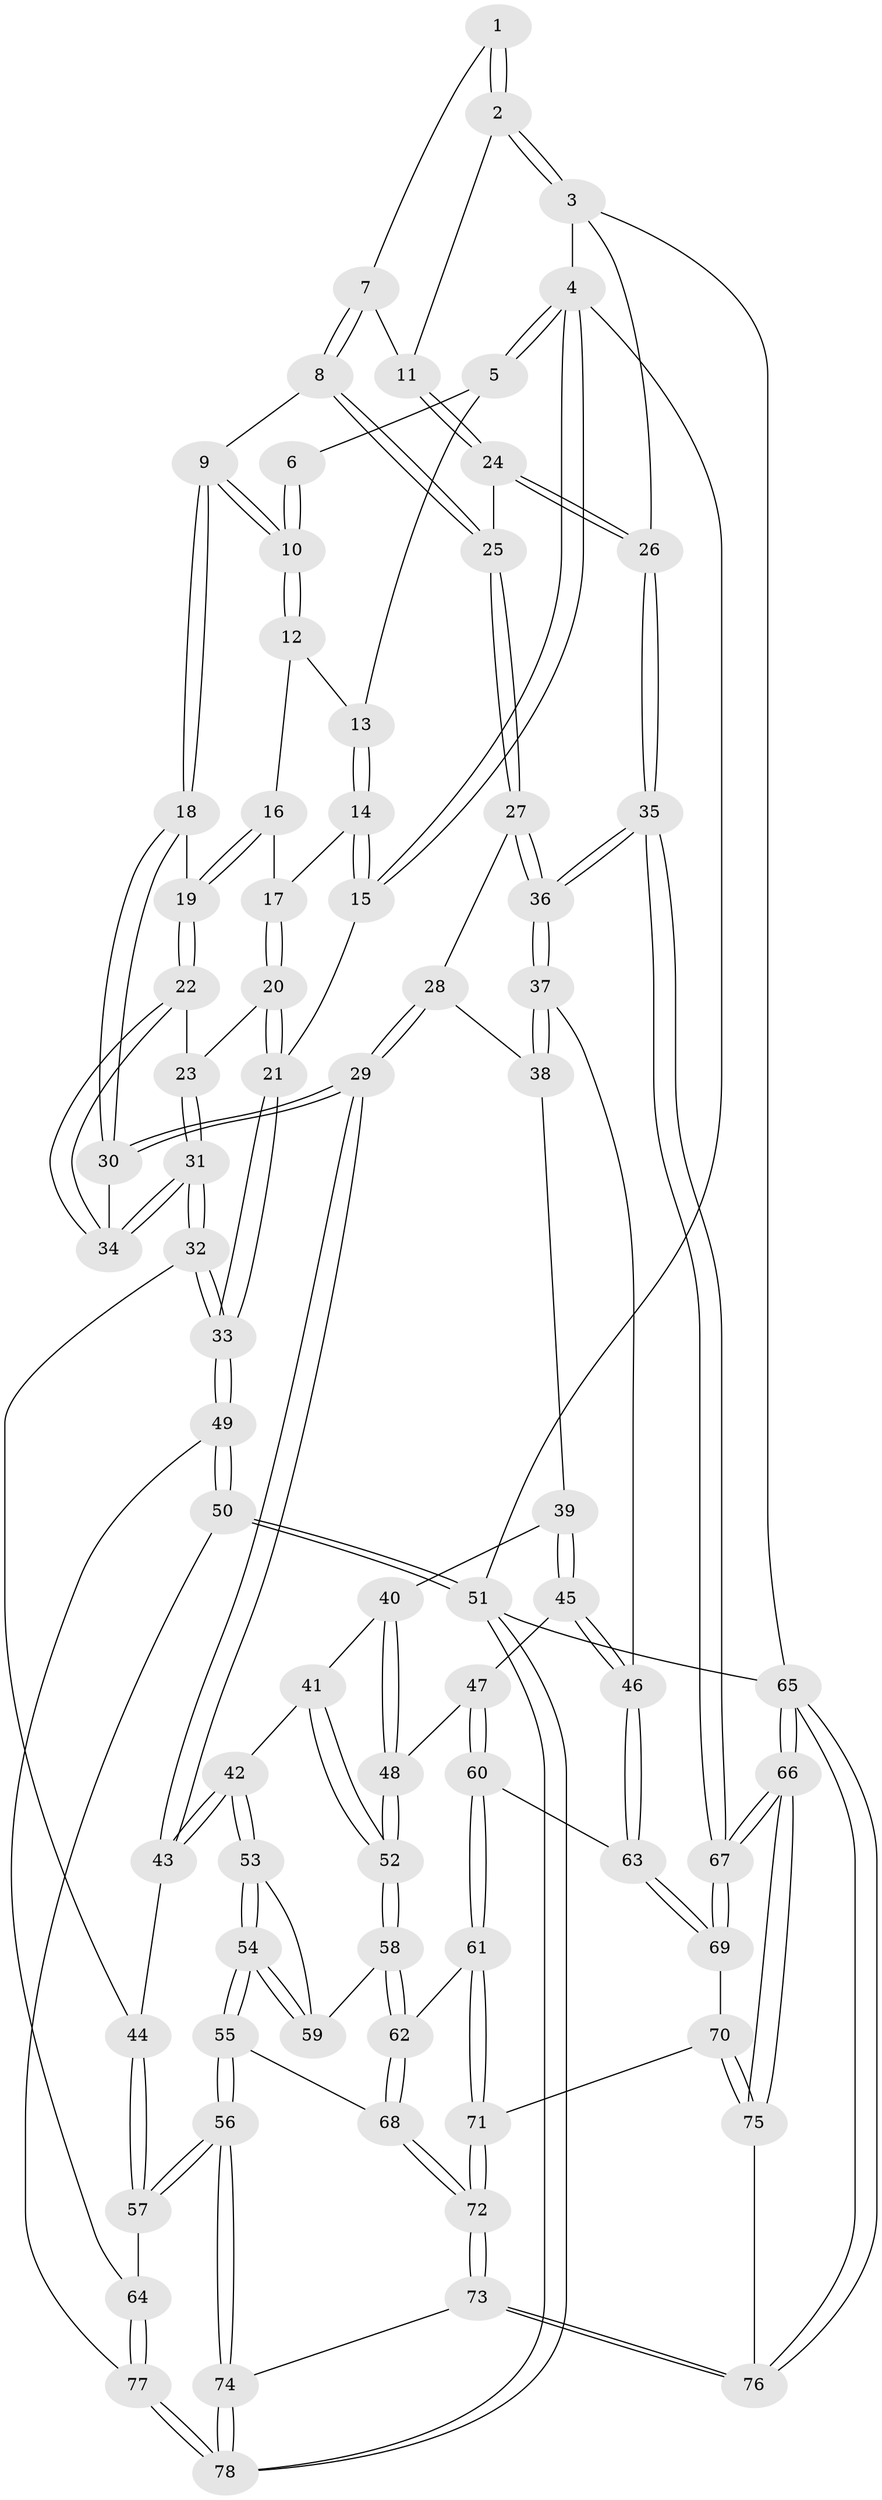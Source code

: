// coarse degree distribution, {3: 0.59375, 5: 0.03125, 4: 0.375}
// Generated by graph-tools (version 1.1) at 2025/54/03/04/25 22:54:14]
// undirected, 78 vertices, 192 edges
graph export_dot {
  node [color=gray90,style=filled];
  1 [pos="+0.5755774770636953+0"];
  2 [pos="+1+0"];
  3 [pos="+1+0"];
  4 [pos="+0+0"];
  5 [pos="+0.11234653711634728+0"];
  6 [pos="+0.41616597886161383+0"];
  7 [pos="+0.5964635728677844+0.026615454836152543"];
  8 [pos="+0.571381671518823+0.17298180890566806"];
  9 [pos="+0.4397322888923922+0.14133486540201268"];
  10 [pos="+0.42620352042517595+0.1075404007252265"];
  11 [pos="+0.8510585703201647+0.06563333930754398"];
  12 [pos="+0.24248473648879926+0.07497724144818269"];
  13 [pos="+0.13822442089974182+0"];
  14 [pos="+0.0919964285152059+0.10398236066846141"];
  15 [pos="+0+0.22550647137562269"];
  16 [pos="+0.2240304803731724+0.16221525125398392"];
  17 [pos="+0.13016765779472922+0.17678093208792123"];
  18 [pos="+0.35737672206031573+0.24286532476550238"];
  19 [pos="+0.31524800656784374+0.2503129488996126"];
  20 [pos="+0.11206249581901458+0.22836389162127851"];
  21 [pos="+0+0.3206189558479811"];
  22 [pos="+0.2699104203143003+0.29348309949829066"];
  23 [pos="+0.12565670218572716+0.24731848732510545"];
  24 [pos="+0.7400981893889609+0.22657605838637682"];
  25 [pos="+0.6941503801238059+0.25853060427492236"];
  26 [pos="+1+0.4426126267222168"];
  27 [pos="+0.6918030571836122+0.2688624840176107"];
  28 [pos="+0.673641776012216+0.30834165575655065"];
  29 [pos="+0.4915882944917011+0.4589699147521625"];
  30 [pos="+0.46183422671455265+0.4278930750073313"];
  31 [pos="+0.13708577584763493+0.48975738557933385"];
  32 [pos="+0.1285403570948173+0.5048708378078461"];
  33 [pos="+0+0.6173871692127699"];
  34 [pos="+0.22930634938506045+0.389750807352039"];
  35 [pos="+1+0.548172469996374"];
  36 [pos="+1+0.5613880509575664"];
  37 [pos="+0.969933025928989+0.5747952520637806"];
  38 [pos="+0.717073875590871+0.41984087863667585"];
  39 [pos="+0.7204233677966909+0.5210792854945346"];
  40 [pos="+0.687931438606833+0.5400412861860949"];
  41 [pos="+0.5936718219481376+0.5571130893774753"];
  42 [pos="+0.4855218592668474+0.5132169872326796"];
  43 [pos="+0.48259783036085435+0.5081204296773514"];
  44 [pos="+0.3320344810808369+0.5557778725522514"];
  45 [pos="+0.745855620429885+0.5430810512136403"];
  46 [pos="+0.8938803685329113+0.6131752820818881"];
  47 [pos="+0.6943317205803715+0.638701382517991"];
  48 [pos="+0.6927608313632204+0.6384283346130504"];
  49 [pos="+0+0.6558917940851071"];
  50 [pos="+0+0.7809626499979221"];
  51 [pos="+0+1"];
  52 [pos="+0.6603740277018687+0.6424648655771212"];
  53 [pos="+0.48573814278508887+0.5162167165767106"];
  54 [pos="+0.45773386659059095+0.732945583887743"];
  55 [pos="+0.4371708074550623+0.7936582423959591"];
  56 [pos="+0.32310927125179534+0.8396254404383171"];
  57 [pos="+0.32007503701982537+0.837264751965051"];
  58 [pos="+0.6228400011568447+0.7035321465800668"];
  59 [pos="+0.5866221249060554+0.6819930858410385"];
  60 [pos="+0.7807619297780048+0.6802085305153286"];
  61 [pos="+0.7056556079249703+0.7670542481711808"];
  62 [pos="+0.630130656852492+0.7491735815502784"];
  63 [pos="+0.8480078685753858+0.6622139931126602"];
  64 [pos="+0.14010105448255256+0.7736273840619854"];
  65 [pos="+1+1"];
  66 [pos="+1+1"];
  67 [pos="+1+0.7647477098007759"];
  68 [pos="+0.5452236949795353+0.8253233208800829"];
  69 [pos="+0.8509277165775264+0.8444326097404636"];
  70 [pos="+0.8316114448104289+0.8730520886797812"];
  71 [pos="+0.745059788593147+0.8660452626911818"];
  72 [pos="+0.6292210825141419+0.9572775463243063"];
  73 [pos="+0.596150318842506+1"];
  74 [pos="+0.34765479180431036+1"];
  75 [pos="+0.8369669762019609+0.8851650702463169"];
  76 [pos="+0.7531060476935897+1"];
  77 [pos="+0.1397029097464648+0.9927642538345467"];
  78 [pos="+0.289779236535607+1"];
  1 -- 2;
  1 -- 2;
  1 -- 7;
  2 -- 3;
  2 -- 3;
  2 -- 11;
  3 -- 4;
  3 -- 26;
  3 -- 65;
  4 -- 5;
  4 -- 5;
  4 -- 15;
  4 -- 15;
  4 -- 51;
  5 -- 6;
  5 -- 13;
  6 -- 10;
  6 -- 10;
  7 -- 8;
  7 -- 8;
  7 -- 11;
  8 -- 9;
  8 -- 25;
  8 -- 25;
  9 -- 10;
  9 -- 10;
  9 -- 18;
  9 -- 18;
  10 -- 12;
  10 -- 12;
  11 -- 24;
  11 -- 24;
  12 -- 13;
  12 -- 16;
  13 -- 14;
  13 -- 14;
  14 -- 15;
  14 -- 15;
  14 -- 17;
  15 -- 21;
  16 -- 17;
  16 -- 19;
  16 -- 19;
  17 -- 20;
  17 -- 20;
  18 -- 19;
  18 -- 30;
  18 -- 30;
  19 -- 22;
  19 -- 22;
  20 -- 21;
  20 -- 21;
  20 -- 23;
  21 -- 33;
  21 -- 33;
  22 -- 23;
  22 -- 34;
  22 -- 34;
  23 -- 31;
  23 -- 31;
  24 -- 25;
  24 -- 26;
  24 -- 26;
  25 -- 27;
  25 -- 27;
  26 -- 35;
  26 -- 35;
  27 -- 28;
  27 -- 36;
  27 -- 36;
  28 -- 29;
  28 -- 29;
  28 -- 38;
  29 -- 30;
  29 -- 30;
  29 -- 43;
  29 -- 43;
  30 -- 34;
  31 -- 32;
  31 -- 32;
  31 -- 34;
  31 -- 34;
  32 -- 33;
  32 -- 33;
  32 -- 44;
  33 -- 49;
  33 -- 49;
  35 -- 36;
  35 -- 36;
  35 -- 67;
  35 -- 67;
  36 -- 37;
  36 -- 37;
  37 -- 38;
  37 -- 38;
  37 -- 46;
  38 -- 39;
  39 -- 40;
  39 -- 45;
  39 -- 45;
  40 -- 41;
  40 -- 48;
  40 -- 48;
  41 -- 42;
  41 -- 52;
  41 -- 52;
  42 -- 43;
  42 -- 43;
  42 -- 53;
  42 -- 53;
  43 -- 44;
  44 -- 57;
  44 -- 57;
  45 -- 46;
  45 -- 46;
  45 -- 47;
  46 -- 63;
  46 -- 63;
  47 -- 48;
  47 -- 60;
  47 -- 60;
  48 -- 52;
  48 -- 52;
  49 -- 50;
  49 -- 50;
  49 -- 64;
  50 -- 51;
  50 -- 51;
  50 -- 77;
  51 -- 78;
  51 -- 78;
  51 -- 65;
  52 -- 58;
  52 -- 58;
  53 -- 54;
  53 -- 54;
  53 -- 59;
  54 -- 55;
  54 -- 55;
  54 -- 59;
  54 -- 59;
  55 -- 56;
  55 -- 56;
  55 -- 68;
  56 -- 57;
  56 -- 57;
  56 -- 74;
  56 -- 74;
  57 -- 64;
  58 -- 59;
  58 -- 62;
  58 -- 62;
  60 -- 61;
  60 -- 61;
  60 -- 63;
  61 -- 62;
  61 -- 71;
  61 -- 71;
  62 -- 68;
  62 -- 68;
  63 -- 69;
  63 -- 69;
  64 -- 77;
  64 -- 77;
  65 -- 66;
  65 -- 66;
  65 -- 76;
  65 -- 76;
  66 -- 67;
  66 -- 67;
  66 -- 75;
  66 -- 75;
  67 -- 69;
  67 -- 69;
  68 -- 72;
  68 -- 72;
  69 -- 70;
  70 -- 71;
  70 -- 75;
  70 -- 75;
  71 -- 72;
  71 -- 72;
  72 -- 73;
  72 -- 73;
  73 -- 74;
  73 -- 76;
  73 -- 76;
  74 -- 78;
  74 -- 78;
  75 -- 76;
  77 -- 78;
  77 -- 78;
}
